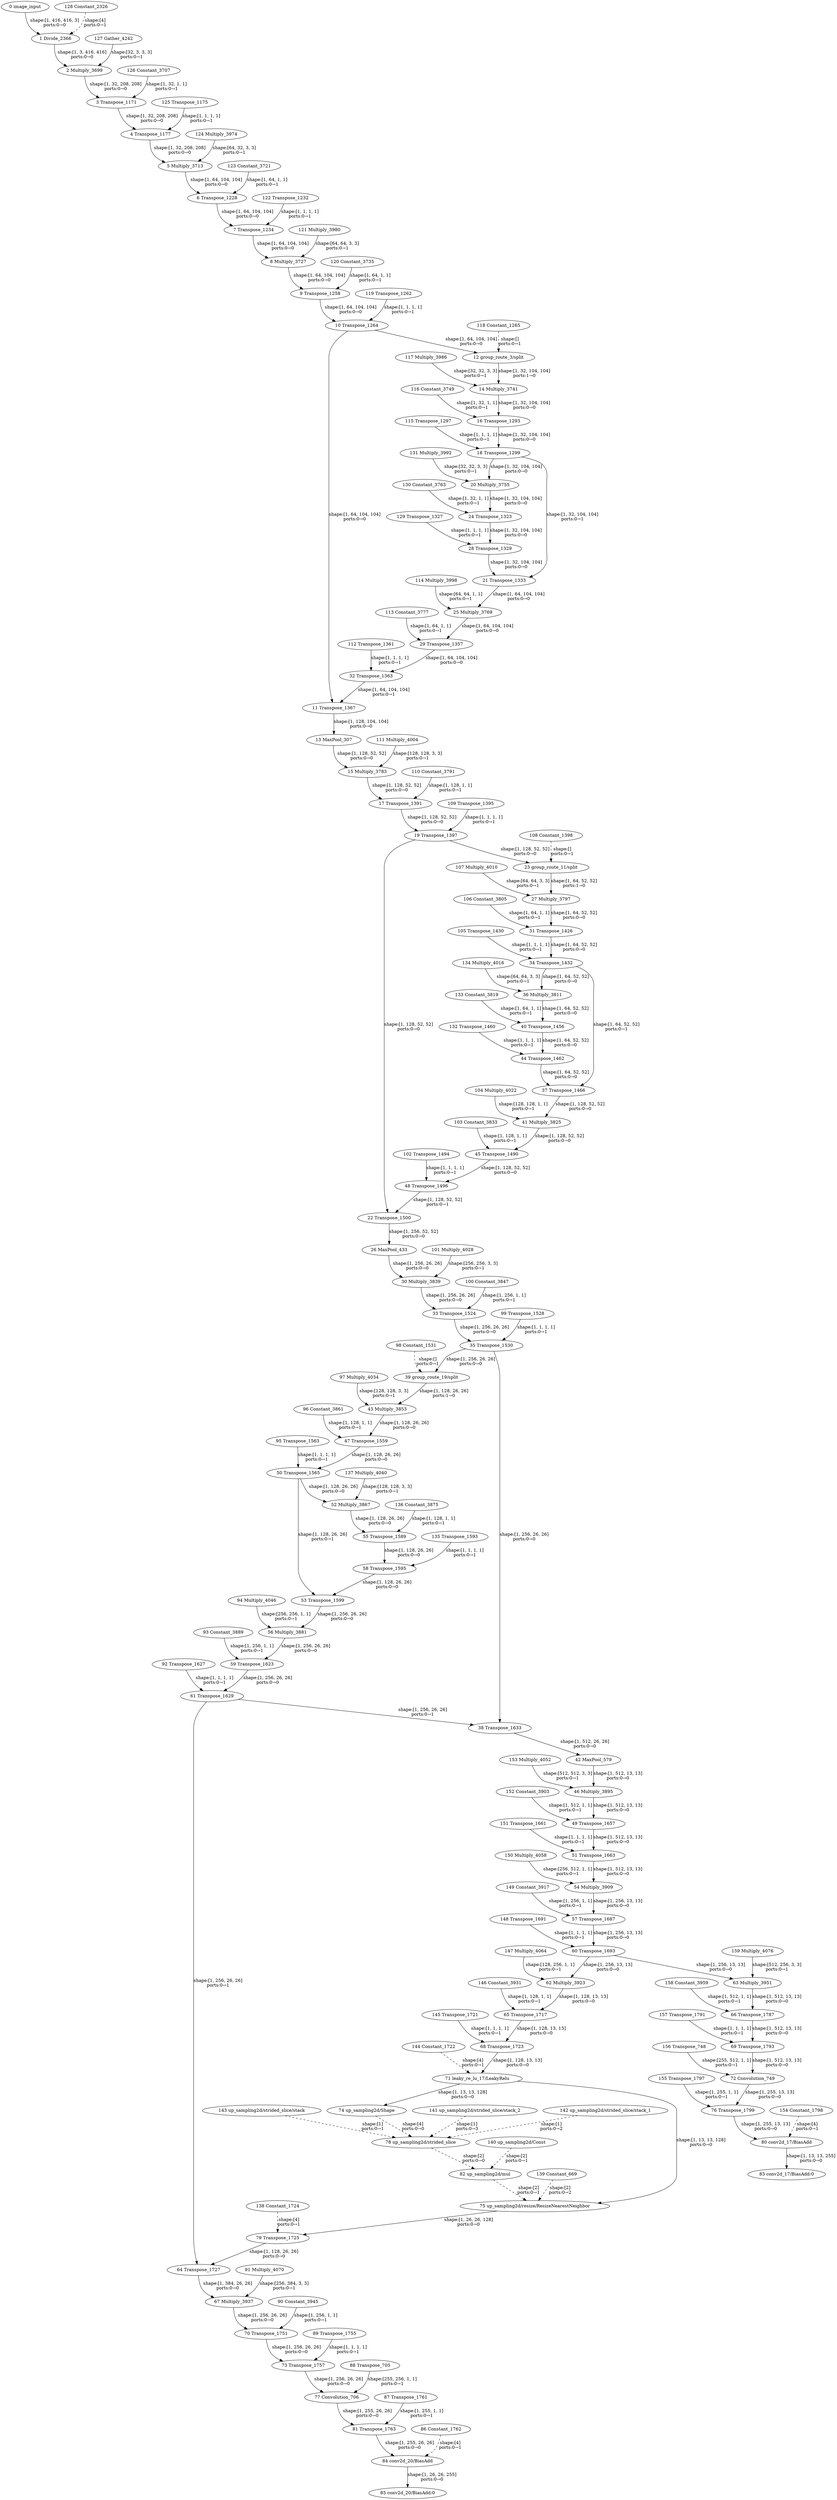 strict digraph  {
"0 image_input" [id=0, type=Parameter];
"1 Divide_2366" [id=1, type=Transpose];
"2 Multiply_3699" [id=2, type=Convolution];
"3 Transpose_1171" [id=3, type=Add];
"4 Transpose_1177" [id=4, type=PRelu];
"5 Multiply_3713" [id=5, type=Convolution];
"6 Transpose_1228" [id=6, type=Add];
"7 Transpose_1234" [id=7, type=PRelu];
"8 Multiply_3727" [id=8, type=Convolution];
"9 Transpose_1258" [id=9, type=Add];
"10 Transpose_1264" [id=10, type=PRelu];
"11 Transpose_1367" [id=11, type=Concat];
"12 group_route_3/split" [id=12, type=Split];
"13 MaxPool_307" [id=13, type=MaxPool];
"14 Multiply_3741" [id=14, type=Convolution];
"15 Multiply_3783" [id=15, type=Convolution];
"16 Transpose_1293" [id=16, type=Add];
"17 Transpose_1391" [id=17, type=Add];
"18 Transpose_1299" [id=18, type=PRelu];
"19 Transpose_1397" [id=19, type=PRelu];
"20 Multiply_3755" [id=20, type=Convolution];
"21 Transpose_1333" [id=21, type=Concat];
"22 Transpose_1500" [id=22, type=Concat];
"23 group_route_11/split" [id=23, type=Split];
"24 Transpose_1323" [id=24, type=Add];
"25 Multiply_3769" [id=25, type=Convolution];
"26 MaxPool_433" [id=26, type=MaxPool];
"27 Multiply_3797" [id=27, type=Convolution];
"28 Transpose_1329" [id=28, type=PRelu];
"29 Transpose_1357" [id=29, type=Add];
"30 Multiply_3839" [id=30, type=Convolution];
"31 Transpose_1426" [id=31, type=Add];
"32 Transpose_1363" [id=32, type=PRelu];
"33 Transpose_1524" [id=33, type=Add];
"34 Transpose_1432" [id=34, type=PRelu];
"35 Transpose_1530" [id=35, type=PRelu];
"36 Multiply_3811" [id=36, type=Convolution];
"37 Transpose_1466" [id=37, type=Concat];
"38 Transpose_1633" [id=38, type=Concat];
"39 group_route_19/split" [id=39, type=Split];
"40 Transpose_1456" [id=40, type=Add];
"41 Multiply_3825" [id=41, type=Convolution];
"42 MaxPool_579" [id=42, type=MaxPool];
"43 Multiply_3853" [id=43, type=Convolution];
"44 Transpose_1462" [id=44, type=PRelu];
"45 Transpose_1490" [id=45, type=Add];
"46 Multiply_3895" [id=46, type=Convolution];
"47 Transpose_1559" [id=47, type=Add];
"48 Transpose_1496" [id=48, type=PRelu];
"49 Transpose_1657" [id=49, type=Add];
"50 Transpose_1565" [id=50, type=PRelu];
"51 Transpose_1663" [id=51, type=PRelu];
"52 Multiply_3867" [id=52, type=Convolution];
"53 Transpose_1599" [id=53, type=Concat];
"54 Multiply_3909" [id=54, type=Convolution];
"55 Transpose_1589" [id=55, type=Add];
"56 Multiply_3881" [id=56, type=Convolution];
"57 Transpose_1687" [id=57, type=Add];
"58 Transpose_1595" [id=58, type=PRelu];
"59 Transpose_1623" [id=59, type=Add];
"60 Transpose_1693" [id=60, type=PRelu];
"61 Transpose_1629" [id=61, type=PRelu];
"62 Multiply_3923" [id=62, type=Convolution];
"63 Multiply_3951" [id=63, type=Convolution];
"64 Transpose_1727" [id=64, type=Concat];
"65 Transpose_1717" [id=65, type=Add];
"66 Transpose_1787" [id=66, type=Add];
"67 Multiply_3937" [id=67, type=Convolution];
"68 Transpose_1723" [id=68, type=PRelu];
"69 Transpose_1793" [id=69, type=PRelu];
"70 Transpose_1751" [id=70, type=Add];
"71 leaky_re_lu_17/LeakyRelu" [id=71, type=Transpose];
"72 Convolution_749" [id=72, type=Convolution];
"73 Transpose_1757" [id=73, type=PRelu];
"74 up_sampling2d/Shape" [id=74, type=ShapeOf];
"75 up_sampling2d/resize/ResizeNearestNeighbor" [id=75, type=Interpolate];
"76 Transpose_1799" [id=76, type=Add];
"77 Convolution_706" [id=77, type=Convolution];
"78 up_sampling2d/strided_slice" [id=78, type=StridedSlice];
"79 Transpose_1725" [id=79, type=Transpose];
"80 conv2d_17/BiasAdd" [id=80, type=Transpose];
"81 Transpose_1763" [id=81, type=Add];
"82 up_sampling2d/mul" [id=82, type=Multiply];
"83 conv2d_17/BiasAdd^0" [id=83, label="83 conv2d_17/BiasAdd:0", type=Result];
"84 conv2d_20/BiasAdd" [id=84, type=Transpose];
"85 conv2d_20/BiasAdd^0" [id=85, label="85 conv2d_20/BiasAdd:0", type=Result];
"86 Constant_1762" [id=86, type=Constant];
"87 Transpose_1761" [id=87, type=Constant];
"88 Transpose_705" [id=88, type=Constant];
"89 Transpose_1755" [id=89, type=Constant];
"90 Constant_3945" [id=90, type=Constant];
"91 Multiply_4070" [id=91, type=Constant];
"92 Transpose_1627" [id=92, type=Constant];
"93 Constant_3889" [id=93, type=Constant];
"94 Multiply_4046" [id=94, type=Constant];
"95 Transpose_1563" [id=95, type=Constant];
"96 Constant_3861" [id=96, type=Constant];
"97 Multiply_4034" [id=97, type=Constant];
"98 Constant_1531" [id=98, type=Constant];
"99 Transpose_1528" [id=99, type=Constant];
"100 Constant_3847" [id=100, type=Constant];
"101 Multiply_4028" [id=101, type=Constant];
"102 Transpose_1494" [id=102, type=Constant];
"103 Constant_3833" [id=103, type=Constant];
"104 Multiply_4022" [id=104, type=Constant];
"105 Transpose_1430" [id=105, type=Constant];
"106 Constant_3805" [id=106, type=Constant];
"107 Multiply_4010" [id=107, type=Constant];
"108 Constant_1398" [id=108, type=Constant];
"109 Transpose_1395" [id=109, type=Constant];
"110 Constant_3791" [id=110, type=Constant];
"111 Multiply_4004" [id=111, type=Constant];
"112 Transpose_1361" [id=112, type=Constant];
"113 Constant_3777" [id=113, type=Constant];
"114 Multiply_3998" [id=114, type=Constant];
"115 Transpose_1297" [id=115, type=Constant];
"116 Constant_3749" [id=116, type=Constant];
"117 Multiply_3986" [id=117, type=Constant];
"118 Constant_1265" [id=118, type=Constant];
"119 Transpose_1262" [id=119, type=Constant];
"120 Constant_3735" [id=120, type=Constant];
"121 Multiply_3980" [id=121, type=Constant];
"122 Transpose_1232" [id=122, type=Constant];
"123 Constant_3721" [id=123, type=Constant];
"124 Multiply_3974" [id=124, type=Constant];
"125 Transpose_1175" [id=125, type=Constant];
"126 Constant_3707" [id=126, type=Constant];
"127 Gather_4242" [id=127, type=Constant];
"128 Constant_2326" [id=128, type=Constant];
"129 Transpose_1327" [id=129, type=Constant];
"130 Constant_3763" [id=130, type=Constant];
"131 Multiply_3992" [id=131, type=Constant];
"132 Transpose_1460" [id=132, type=Constant];
"133 Constant_3819" [id=133, type=Constant];
"134 Multiply_4016" [id=134, type=Constant];
"135 Transpose_1593" [id=135, type=Constant];
"136 Constant_3875" [id=136, type=Constant];
"137 Multiply_4040" [id=137, type=Constant];
"138 Constant_1724" [id=138, type=Constant];
"139 Constant_669" [id=139, type=Constant];
"140 up_sampling2d/Const" [id=140, type=Constant];
"141 up_sampling2d/strided_slice/stack_2" [id=141, type=Constant];
"142 up_sampling2d/strided_slice/stack_1" [id=142, type=Constant];
"143 up_sampling2d/strided_slice/stack" [id=143, type=Constant];
"144 Constant_1722" [id=144, type=Constant];
"145 Transpose_1721" [id=145, type=Constant];
"146 Constant_3931" [id=146, type=Constant];
"147 Multiply_4064" [id=147, type=Constant];
"148 Transpose_1691" [id=148, type=Constant];
"149 Constant_3917" [id=149, type=Constant];
"150 Multiply_4058" [id=150, type=Constant];
"151 Transpose_1661" [id=151, type=Constant];
"152 Constant_3903" [id=152, type=Constant];
"153 Multiply_4052" [id=153, type=Constant];
"154 Constant_1798" [id=154, type=Constant];
"155 Transpose_1797" [id=155, type=Constant];
"156 Transpose_748" [id=156, type=Constant];
"157 Transpose_1791" [id=157, type=Constant];
"158 Constant_3959" [id=158, type=Constant];
"159 Multiply_4076" [id=159, type=Constant];
"0 image_input" -> "1 Divide_2366"  [label="shape:[1, 416, 416, 3]\nports:0→0", style=solid];
"1 Divide_2366" -> "2 Multiply_3699"  [label="shape:[1, 3, 416, 416]\nports:0→0", style=solid];
"2 Multiply_3699" -> "3 Transpose_1171"  [label="shape:[1, 32, 208, 208]\nports:0→0", style=solid];
"3 Transpose_1171" -> "4 Transpose_1177"  [label="shape:[1, 32, 208, 208]\nports:0→0", style=solid];
"4 Transpose_1177" -> "5 Multiply_3713"  [label="shape:[1, 32, 208, 208]\nports:0→0", style=solid];
"5 Multiply_3713" -> "6 Transpose_1228"  [label="shape:[1, 64, 104, 104]\nports:0→0", style=solid];
"6 Transpose_1228" -> "7 Transpose_1234"  [label="shape:[1, 64, 104, 104]\nports:0→0", style=solid];
"7 Transpose_1234" -> "8 Multiply_3727"  [label="shape:[1, 64, 104, 104]\nports:0→0", style=solid];
"8 Multiply_3727" -> "9 Transpose_1258"  [label="shape:[1, 64, 104, 104]\nports:0→0", style=solid];
"9 Transpose_1258" -> "10 Transpose_1264"  [label="shape:[1, 64, 104, 104]\nports:0→0", style=solid];
"10 Transpose_1264" -> "11 Transpose_1367"  [label="shape:[1, 64, 104, 104]\nports:0→0", style=solid];
"10 Transpose_1264" -> "12 group_route_3/split"  [label="shape:[1, 64, 104, 104]\nports:0→0", style=solid];
"11 Transpose_1367" -> "13 MaxPool_307"  [label="shape:[1, 128, 104, 104]\nports:0→0", style=solid];
"12 group_route_3/split" -> "14 Multiply_3741"  [label="shape:[1, 32, 104, 104]\nports:1→0", style=solid];
"13 MaxPool_307" -> "15 Multiply_3783"  [label="shape:[1, 128, 52, 52]\nports:0→0", style=solid];
"14 Multiply_3741" -> "16 Transpose_1293"  [label="shape:[1, 32, 104, 104]\nports:0→0", style=solid];
"15 Multiply_3783" -> "17 Transpose_1391"  [label="shape:[1, 128, 52, 52]\nports:0→0", style=solid];
"16 Transpose_1293" -> "18 Transpose_1299"  [label="shape:[1, 32, 104, 104]\nports:0→0", style=solid];
"17 Transpose_1391" -> "19 Transpose_1397"  [label="shape:[1, 128, 52, 52]\nports:0→0", style=solid];
"18 Transpose_1299" -> "20 Multiply_3755"  [label="shape:[1, 32, 104, 104]\nports:0→0", style=solid];
"18 Transpose_1299" -> "21 Transpose_1333"  [label="shape:[1, 32, 104, 104]\nports:0→1", style=solid];
"19 Transpose_1397" -> "22 Transpose_1500"  [label="shape:[1, 128, 52, 52]\nports:0→0", style=solid];
"19 Transpose_1397" -> "23 group_route_11/split"  [label="shape:[1, 128, 52, 52]\nports:0→0", style=solid];
"20 Multiply_3755" -> "24 Transpose_1323"  [label="shape:[1, 32, 104, 104]\nports:0→0", style=solid];
"21 Transpose_1333" -> "25 Multiply_3769"  [label="shape:[1, 64, 104, 104]\nports:0→0", style=solid];
"22 Transpose_1500" -> "26 MaxPool_433"  [label="shape:[1, 256, 52, 52]\nports:0→0", style=solid];
"23 group_route_11/split" -> "27 Multiply_3797"  [label="shape:[1, 64, 52, 52]\nports:1→0", style=solid];
"24 Transpose_1323" -> "28 Transpose_1329"  [label="shape:[1, 32, 104, 104]\nports:0→0", style=solid];
"25 Multiply_3769" -> "29 Transpose_1357"  [label="shape:[1, 64, 104, 104]\nports:0→0", style=solid];
"26 MaxPool_433" -> "30 Multiply_3839"  [label="shape:[1, 256, 26, 26]\nports:0→0", style=solid];
"27 Multiply_3797" -> "31 Transpose_1426"  [label="shape:[1, 64, 52, 52]\nports:0→0", style=solid];
"28 Transpose_1329" -> "21 Transpose_1333"  [label="shape:[1, 32, 104, 104]\nports:0→0", style=solid];
"29 Transpose_1357" -> "32 Transpose_1363"  [label="shape:[1, 64, 104, 104]\nports:0→0", style=solid];
"30 Multiply_3839" -> "33 Transpose_1524"  [label="shape:[1, 256, 26, 26]\nports:0→0", style=solid];
"31 Transpose_1426" -> "34 Transpose_1432"  [label="shape:[1, 64, 52, 52]\nports:0→0", style=solid];
"32 Transpose_1363" -> "11 Transpose_1367"  [label="shape:[1, 64, 104, 104]\nports:0→1", style=solid];
"33 Transpose_1524" -> "35 Transpose_1530"  [label="shape:[1, 256, 26, 26]\nports:0→0", style=solid];
"34 Transpose_1432" -> "36 Multiply_3811"  [label="shape:[1, 64, 52, 52]\nports:0→0", style=solid];
"34 Transpose_1432" -> "37 Transpose_1466"  [label="shape:[1, 64, 52, 52]\nports:0→1", style=solid];
"35 Transpose_1530" -> "38 Transpose_1633"  [label="shape:[1, 256, 26, 26]\nports:0→0", style=solid];
"35 Transpose_1530" -> "39 group_route_19/split"  [label="shape:[1, 256, 26, 26]\nports:0→0", style=solid];
"36 Multiply_3811" -> "40 Transpose_1456"  [label="shape:[1, 64, 52, 52]\nports:0→0", style=solid];
"37 Transpose_1466" -> "41 Multiply_3825"  [label="shape:[1, 128, 52, 52]\nports:0→0", style=solid];
"38 Transpose_1633" -> "42 MaxPool_579"  [label="shape:[1, 512, 26, 26]\nports:0→0", style=solid];
"39 group_route_19/split" -> "43 Multiply_3853"  [label="shape:[1, 128, 26, 26]\nports:1→0", style=solid];
"40 Transpose_1456" -> "44 Transpose_1462"  [label="shape:[1, 64, 52, 52]\nports:0→0", style=solid];
"41 Multiply_3825" -> "45 Transpose_1490"  [label="shape:[1, 128, 52, 52]\nports:0→0", style=solid];
"42 MaxPool_579" -> "46 Multiply_3895"  [label="shape:[1, 512, 13, 13]\nports:0→0", style=solid];
"43 Multiply_3853" -> "47 Transpose_1559"  [label="shape:[1, 128, 26, 26]\nports:0→0", style=solid];
"44 Transpose_1462" -> "37 Transpose_1466"  [label="shape:[1, 64, 52, 52]\nports:0→0", style=solid];
"45 Transpose_1490" -> "48 Transpose_1496"  [label="shape:[1, 128, 52, 52]\nports:0→0", style=solid];
"46 Multiply_3895" -> "49 Transpose_1657"  [label="shape:[1, 512, 13, 13]\nports:0→0", style=solid];
"47 Transpose_1559" -> "50 Transpose_1565"  [label="shape:[1, 128, 26, 26]\nports:0→0", style=solid];
"48 Transpose_1496" -> "22 Transpose_1500"  [label="shape:[1, 128, 52, 52]\nports:0→1", style=solid];
"49 Transpose_1657" -> "51 Transpose_1663"  [label="shape:[1, 512, 13, 13]\nports:0→0", style=solid];
"50 Transpose_1565" -> "52 Multiply_3867"  [label="shape:[1, 128, 26, 26]\nports:0→0", style=solid];
"50 Transpose_1565" -> "53 Transpose_1599"  [label="shape:[1, 128, 26, 26]\nports:0→1", style=solid];
"51 Transpose_1663" -> "54 Multiply_3909"  [label="shape:[1, 512, 13, 13]\nports:0→0", style=solid];
"52 Multiply_3867" -> "55 Transpose_1589"  [label="shape:[1, 128, 26, 26]\nports:0→0", style=solid];
"53 Transpose_1599" -> "56 Multiply_3881"  [label="shape:[1, 256, 26, 26]\nports:0→0", style=solid];
"54 Multiply_3909" -> "57 Transpose_1687"  [label="shape:[1, 256, 13, 13]\nports:0→0", style=solid];
"55 Transpose_1589" -> "58 Transpose_1595"  [label="shape:[1, 128, 26, 26]\nports:0→0", style=solid];
"56 Multiply_3881" -> "59 Transpose_1623"  [label="shape:[1, 256, 26, 26]\nports:0→0", style=solid];
"57 Transpose_1687" -> "60 Transpose_1693"  [label="shape:[1, 256, 13, 13]\nports:0→0", style=solid];
"58 Transpose_1595" -> "53 Transpose_1599"  [label="shape:[1, 128, 26, 26]\nports:0→0", style=solid];
"59 Transpose_1623" -> "61 Transpose_1629"  [label="shape:[1, 256, 26, 26]\nports:0→0", style=solid];
"60 Transpose_1693" -> "62 Multiply_3923"  [label="shape:[1, 256, 13, 13]\nports:0→0", style=solid];
"60 Transpose_1693" -> "63 Multiply_3951"  [label="shape:[1, 256, 13, 13]\nports:0→0", style=solid];
"61 Transpose_1629" -> "38 Transpose_1633"  [label="shape:[1, 256, 26, 26]\nports:0→1", style=solid];
"61 Transpose_1629" -> "64 Transpose_1727"  [label="shape:[1, 256, 26, 26]\nports:0→1", style=solid];
"62 Multiply_3923" -> "65 Transpose_1717"  [label="shape:[1, 128, 13, 13]\nports:0→0", style=solid];
"63 Multiply_3951" -> "66 Transpose_1787"  [label="shape:[1, 512, 13, 13]\nports:0→0", style=solid];
"64 Transpose_1727" -> "67 Multiply_3937"  [label="shape:[1, 384, 26, 26]\nports:0→0", style=solid];
"65 Transpose_1717" -> "68 Transpose_1723"  [label="shape:[1, 128, 13, 13]\nports:0→0", style=solid];
"66 Transpose_1787" -> "69 Transpose_1793"  [label="shape:[1, 512, 13, 13]\nports:0→0", style=solid];
"67 Multiply_3937" -> "70 Transpose_1751"  [label="shape:[1, 256, 26, 26]\nports:0→0", style=solid];
"68 Transpose_1723" -> "71 leaky_re_lu_17/LeakyRelu"  [label="shape:[1, 128, 13, 13]\nports:0→0", style=solid];
"69 Transpose_1793" -> "72 Convolution_749"  [label="shape:[1, 512, 13, 13]\nports:0→0", style=solid];
"70 Transpose_1751" -> "73 Transpose_1757"  [label="shape:[1, 256, 26, 26]\nports:0→0", style=solid];
"71 leaky_re_lu_17/LeakyRelu" -> "74 up_sampling2d/Shape"  [label="shape:[1, 13, 13, 128]\nports:0→0", style=solid];
"71 leaky_re_lu_17/LeakyRelu" -> "75 up_sampling2d/resize/ResizeNearestNeighbor"  [label="shape:[1, 13, 13, 128]\nports:0→0", style=solid];
"72 Convolution_749" -> "76 Transpose_1799"  [label="shape:[1, 255, 13, 13]\nports:0→0", style=solid];
"73 Transpose_1757" -> "77 Convolution_706"  [label="shape:[1, 256, 26, 26]\nports:0→0", style=solid];
"74 up_sampling2d/Shape" -> "78 up_sampling2d/strided_slice"  [label="shape:[4]\nports:0→0", style=dashed];
"75 up_sampling2d/resize/ResizeNearestNeighbor" -> "79 Transpose_1725"  [label="shape:[1, 26, 26, 128]\nports:0→0", style=solid];
"76 Transpose_1799" -> "80 conv2d_17/BiasAdd"  [label="shape:[1, 255, 13, 13]\nports:0→0", style=solid];
"77 Convolution_706" -> "81 Transpose_1763"  [label="shape:[1, 255, 26, 26]\nports:0→0", style=solid];
"78 up_sampling2d/strided_slice" -> "82 up_sampling2d/mul"  [label="shape:[2]\nports:0→0", style=dashed];
"79 Transpose_1725" -> "64 Transpose_1727"  [label="shape:[1, 128, 26, 26]\nports:0→0", style=solid];
"80 conv2d_17/BiasAdd" -> "83 conv2d_17/BiasAdd^0"  [label="shape:[1, 13, 13, 255]\nports:0→0", style=solid];
"81 Transpose_1763" -> "84 conv2d_20/BiasAdd"  [label="shape:[1, 255, 26, 26]\nports:0→0", style=solid];
"82 up_sampling2d/mul" -> "75 up_sampling2d/resize/ResizeNearestNeighbor"  [label="shape:[2]\nports:0→1", style=dashed];
"84 conv2d_20/BiasAdd" -> "85 conv2d_20/BiasAdd^0"  [label="shape:[1, 26, 26, 255]\nports:0→0", style=solid];
"86 Constant_1762" -> "84 conv2d_20/BiasAdd"  [label="shape:[4]\nports:0→1", style=dashed];
"87 Transpose_1761" -> "81 Transpose_1763"  [label="shape:[1, 255, 1, 1]\nports:0→1", style=solid];
"88 Transpose_705" -> "77 Convolution_706"  [label="shape:[255, 256, 1, 1]\nports:0→1", style=solid];
"89 Transpose_1755" -> "73 Transpose_1757"  [label="shape:[1, 1, 1, 1]\nports:0→1", style=solid];
"90 Constant_3945" -> "70 Transpose_1751"  [label="shape:[1, 256, 1, 1]\nports:0→1", style=solid];
"91 Multiply_4070" -> "67 Multiply_3937"  [label="shape:[256, 384, 3, 3]\nports:0→1", style=solid];
"92 Transpose_1627" -> "61 Transpose_1629"  [label="shape:[1, 1, 1, 1]\nports:0→1", style=solid];
"93 Constant_3889" -> "59 Transpose_1623"  [label="shape:[1, 256, 1, 1]\nports:0→1", style=solid];
"94 Multiply_4046" -> "56 Multiply_3881"  [label="shape:[256, 256, 1, 1]\nports:0→1", style=solid];
"95 Transpose_1563" -> "50 Transpose_1565"  [label="shape:[1, 1, 1, 1]\nports:0→1", style=solid];
"96 Constant_3861" -> "47 Transpose_1559"  [label="shape:[1, 128, 1, 1]\nports:0→1", style=solid];
"97 Multiply_4034" -> "43 Multiply_3853"  [label="shape:[128, 128, 3, 3]\nports:0→1", style=solid];
"98 Constant_1531" -> "39 group_route_19/split"  [label="shape:[]\nports:0→1", style=dashed];
"99 Transpose_1528" -> "35 Transpose_1530"  [label="shape:[1, 1, 1, 1]\nports:0→1", style=solid];
"100 Constant_3847" -> "33 Transpose_1524"  [label="shape:[1, 256, 1, 1]\nports:0→1", style=solid];
"101 Multiply_4028" -> "30 Multiply_3839"  [label="shape:[256, 256, 3, 3]\nports:0→1", style=solid];
"102 Transpose_1494" -> "48 Transpose_1496"  [label="shape:[1, 1, 1, 1]\nports:0→1", style=solid];
"103 Constant_3833" -> "45 Transpose_1490"  [label="shape:[1, 128, 1, 1]\nports:0→1", style=solid];
"104 Multiply_4022" -> "41 Multiply_3825"  [label="shape:[128, 128, 1, 1]\nports:0→1", style=solid];
"105 Transpose_1430" -> "34 Transpose_1432"  [label="shape:[1, 1, 1, 1]\nports:0→1", style=solid];
"106 Constant_3805" -> "31 Transpose_1426"  [label="shape:[1, 64, 1, 1]\nports:0→1", style=solid];
"107 Multiply_4010" -> "27 Multiply_3797"  [label="shape:[64, 64, 3, 3]\nports:0→1", style=solid];
"108 Constant_1398" -> "23 group_route_11/split"  [label="shape:[]\nports:0→1", style=dashed];
"109 Transpose_1395" -> "19 Transpose_1397"  [label="shape:[1, 1, 1, 1]\nports:0→1", style=solid];
"110 Constant_3791" -> "17 Transpose_1391"  [label="shape:[1, 128, 1, 1]\nports:0→1", style=solid];
"111 Multiply_4004" -> "15 Multiply_3783"  [label="shape:[128, 128, 3, 3]\nports:0→1", style=solid];
"112 Transpose_1361" -> "32 Transpose_1363"  [label="shape:[1, 1, 1, 1]\nports:0→1", style=solid];
"113 Constant_3777" -> "29 Transpose_1357"  [label="shape:[1, 64, 1, 1]\nports:0→1", style=solid];
"114 Multiply_3998" -> "25 Multiply_3769"  [label="shape:[64, 64, 1, 1]\nports:0→1", style=solid];
"115 Transpose_1297" -> "18 Transpose_1299"  [label="shape:[1, 1, 1, 1]\nports:0→1", style=solid];
"116 Constant_3749" -> "16 Transpose_1293"  [label="shape:[1, 32, 1, 1]\nports:0→1", style=solid];
"117 Multiply_3986" -> "14 Multiply_3741"  [label="shape:[32, 32, 3, 3]\nports:0→1", style=solid];
"118 Constant_1265" -> "12 group_route_3/split"  [label="shape:[]\nports:0→1", style=dashed];
"119 Transpose_1262" -> "10 Transpose_1264"  [label="shape:[1, 1, 1, 1]\nports:0→1", style=solid];
"120 Constant_3735" -> "9 Transpose_1258"  [label="shape:[1, 64, 1, 1]\nports:0→1", style=solid];
"121 Multiply_3980" -> "8 Multiply_3727"  [label="shape:[64, 64, 3, 3]\nports:0→1", style=solid];
"122 Transpose_1232" -> "7 Transpose_1234"  [label="shape:[1, 1, 1, 1]\nports:0→1", style=solid];
"123 Constant_3721" -> "6 Transpose_1228"  [label="shape:[1, 64, 1, 1]\nports:0→1", style=solid];
"124 Multiply_3974" -> "5 Multiply_3713"  [label="shape:[64, 32, 3, 3]\nports:0→1", style=solid];
"125 Transpose_1175" -> "4 Transpose_1177"  [label="shape:[1, 1, 1, 1]\nports:0→1", style=solid];
"126 Constant_3707" -> "3 Transpose_1171"  [label="shape:[1, 32, 1, 1]\nports:0→1", style=solid];
"127 Gather_4242" -> "2 Multiply_3699"  [label="shape:[32, 3, 3, 3]\nports:0→1", style=solid];
"128 Constant_2326" -> "1 Divide_2366"  [label="shape:[4]\nports:0→1", style=dashed];
"129 Transpose_1327" -> "28 Transpose_1329"  [label="shape:[1, 1, 1, 1]\nports:0→1", style=solid];
"130 Constant_3763" -> "24 Transpose_1323"  [label="shape:[1, 32, 1, 1]\nports:0→1", style=solid];
"131 Multiply_3992" -> "20 Multiply_3755"  [label="shape:[32, 32, 3, 3]\nports:0→1", style=solid];
"132 Transpose_1460" -> "44 Transpose_1462"  [label="shape:[1, 1, 1, 1]\nports:0→1", style=solid];
"133 Constant_3819" -> "40 Transpose_1456"  [label="shape:[1, 64, 1, 1]\nports:0→1", style=solid];
"134 Multiply_4016" -> "36 Multiply_3811"  [label="shape:[64, 64, 3, 3]\nports:0→1", style=solid];
"135 Transpose_1593" -> "58 Transpose_1595"  [label="shape:[1, 1, 1, 1]\nports:0→1", style=solid];
"136 Constant_3875" -> "55 Transpose_1589"  [label="shape:[1, 128, 1, 1]\nports:0→1", style=solid];
"137 Multiply_4040" -> "52 Multiply_3867"  [label="shape:[128, 128, 3, 3]\nports:0→1", style=solid];
"138 Constant_1724" -> "79 Transpose_1725"  [label="shape:[4]\nports:0→1", style=dashed];
"139 Constant_669" -> "75 up_sampling2d/resize/ResizeNearestNeighbor"  [label="shape:[2]\nports:0→2", style=dashed];
"140 up_sampling2d/Const" -> "82 up_sampling2d/mul"  [label="shape:[2]\nports:0→1", style=dashed];
"141 up_sampling2d/strided_slice/stack_2" -> "78 up_sampling2d/strided_slice"  [label="shape:[1]\nports:0→3", style=dashed];
"142 up_sampling2d/strided_slice/stack_1" -> "78 up_sampling2d/strided_slice"  [label="shape:[1]\nports:0→2", style=dashed];
"143 up_sampling2d/strided_slice/stack" -> "78 up_sampling2d/strided_slice"  [label="shape:[1]\nports:0→1", style=dashed];
"144 Constant_1722" -> "71 leaky_re_lu_17/LeakyRelu"  [label="shape:[4]\nports:0→1", style=dashed];
"145 Transpose_1721" -> "68 Transpose_1723"  [label="shape:[1, 1, 1, 1]\nports:0→1", style=solid];
"146 Constant_3931" -> "65 Transpose_1717"  [label="shape:[1, 128, 1, 1]\nports:0→1", style=solid];
"147 Multiply_4064" -> "62 Multiply_3923"  [label="shape:[128, 256, 1, 1]\nports:0→1", style=solid];
"148 Transpose_1691" -> "60 Transpose_1693"  [label="shape:[1, 1, 1, 1]\nports:0→1", style=solid];
"149 Constant_3917" -> "57 Transpose_1687"  [label="shape:[1, 256, 1, 1]\nports:0→1", style=solid];
"150 Multiply_4058" -> "54 Multiply_3909"  [label="shape:[256, 512, 1, 1]\nports:0→1", style=solid];
"151 Transpose_1661" -> "51 Transpose_1663"  [label="shape:[1, 1, 1, 1]\nports:0→1", style=solid];
"152 Constant_3903" -> "49 Transpose_1657"  [label="shape:[1, 512, 1, 1]\nports:0→1", style=solid];
"153 Multiply_4052" -> "46 Multiply_3895"  [label="shape:[512, 512, 3, 3]\nports:0→1", style=solid];
"154 Constant_1798" -> "80 conv2d_17/BiasAdd"  [label="shape:[4]\nports:0→1", style=dashed];
"155 Transpose_1797" -> "76 Transpose_1799"  [label="shape:[1, 255, 1, 1]\nports:0→1", style=solid];
"156 Transpose_748" -> "72 Convolution_749"  [label="shape:[255, 512, 1, 1]\nports:0→1", style=solid];
"157 Transpose_1791" -> "69 Transpose_1793"  [label="shape:[1, 1, 1, 1]\nports:0→1", style=solid];
"158 Constant_3959" -> "66 Transpose_1787"  [label="shape:[1, 512, 1, 1]\nports:0→1", style=solid];
"159 Multiply_4076" -> "63 Multiply_3951"  [label="shape:[512, 256, 3, 3]\nports:0→1", style=solid];
}
